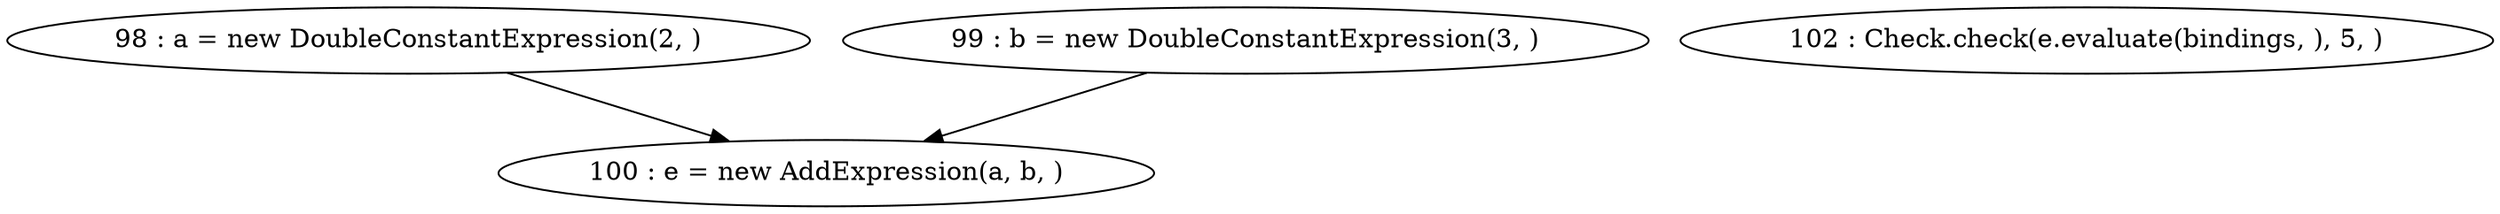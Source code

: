 digraph G {
"98 : a = new DoubleConstantExpression(2, )"
"98 : a = new DoubleConstantExpression(2, )" -> "100 : e = new AddExpression(a, b, )"
"99 : b = new DoubleConstantExpression(3, )"
"99 : b = new DoubleConstantExpression(3, )" -> "100 : e = new AddExpression(a, b, )"
"100 : e = new AddExpression(a, b, )"
"102 : Check.check(e.evaluate(bindings, ), 5, )"
}